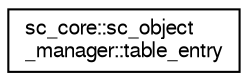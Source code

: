 digraph "Graphical Class Hierarchy"
{
  edge [fontname="FreeSans",fontsize="10",labelfontname="FreeSans",labelfontsize="10"];
  node [fontname="FreeSans",fontsize="10",shape=record];
  rankdir="LR";
  Node0 [label="sc_core::sc_object\l_manager::table_entry",height=0.2,width=0.4,color="black", fillcolor="white", style="filled",URL="$a01896.html"];
}
